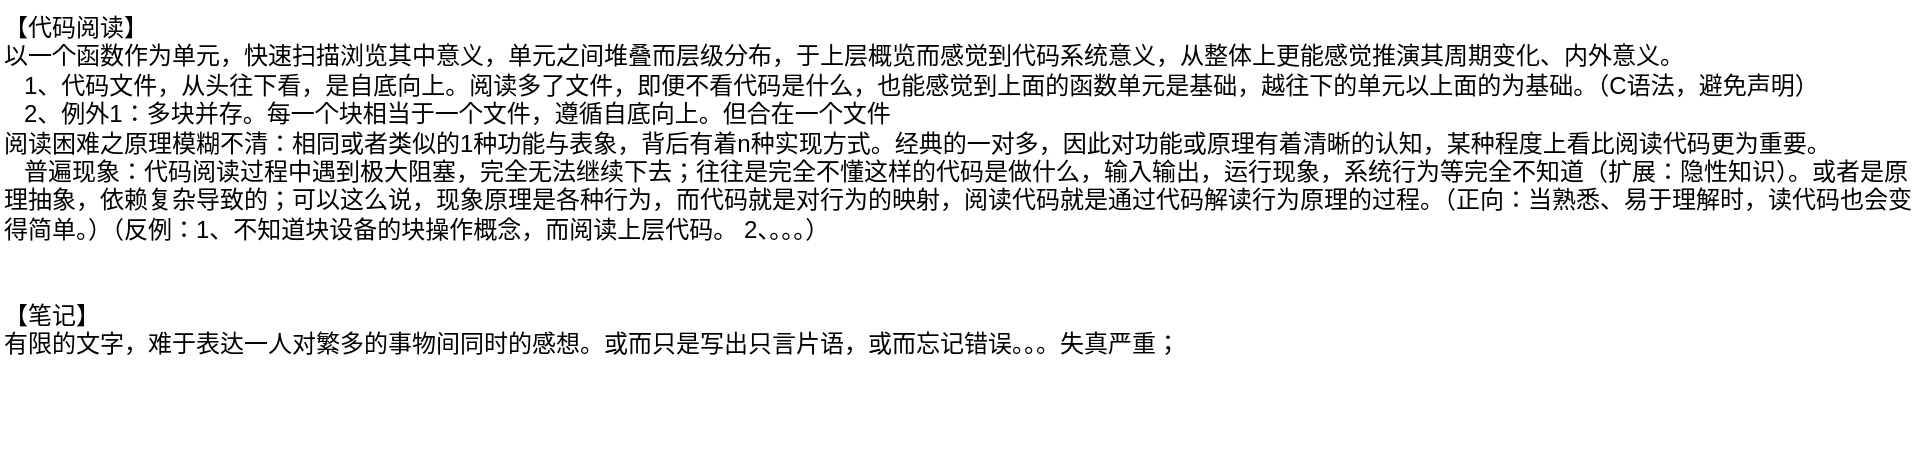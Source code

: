 <mxfile version="22.0.4" type="github">
  <diagram name="第 1 页" id="vBxfCOw4VtbNVdEkCRoJ">
    <mxGraphModel dx="2589" dy="1111" grid="1" gridSize="10" guides="1" tooltips="1" connect="1" arrows="1" fold="1" page="1" pageScale="1" pageWidth="827" pageHeight="1169" math="0" shadow="0">
      <root>
        <mxCell id="0" />
        <mxCell id="1" parent="0" />
        <mxCell id="i_PWW9dxf5Eg5eC_iILu-4" value="【代码阅读】&#xa;以一个函数作为单元，快速扫描浏览其中意义，单元之间堆叠而层级分布，于上层概览而感觉到代码系统意义，从整体上更能感觉推演其周期变化、内外意义。&#xa;   1、代码文件，从头往下看，是自底向上。阅读多了文件，即便不看代码是什么，也能感觉到上面的函数单元是基础，越往下的单元以上面的为基础。（C语法，避免声明）&#xa;   2、例外1：多块并存。每一个块相当于一个文件，遵循自底向上。但合在一个文件&#xa;阅读困难之原理模糊不清：相同或者类似的1种功能与表象，背后有着n种实现方式。经典的一对多，因此对功能或原理有着清晰的认知，某种程度上看比阅读代码更为重要。&#xa;   普遍现象：代码阅读过程中遇到极大阻塞，完全无法继续下去；往往是完全不懂这样的代码是做什么，输入输出，运行现象，系统行为等完全不知道（扩展：隐性知识）。或者是原理抽象，依赖复杂导致的；可以这么说，现象原理是各种行为，而代码就是对行为的映射，阅读代码就是通过代码解读行为原理的过程。（正向：当熟悉、易于理解时，读代码也会变得简单。）（反例：1、不知道块设备的块操作概念，而阅读上层代码。 2、。。。）&#xa;&#xa;&#xa;【笔记】&#xa;有限的文字，难于表达一人对繁多的事物间同时的感想。或而只是写出只言片语，或而忘记错误。。。失真严重；" style="text;whiteSpace=wrap;" vertex="1" parent="1">
          <mxGeometry x="-130" y="260" width="960" height="230" as="geometry" />
        </mxCell>
      </root>
    </mxGraphModel>
  </diagram>
</mxfile>
